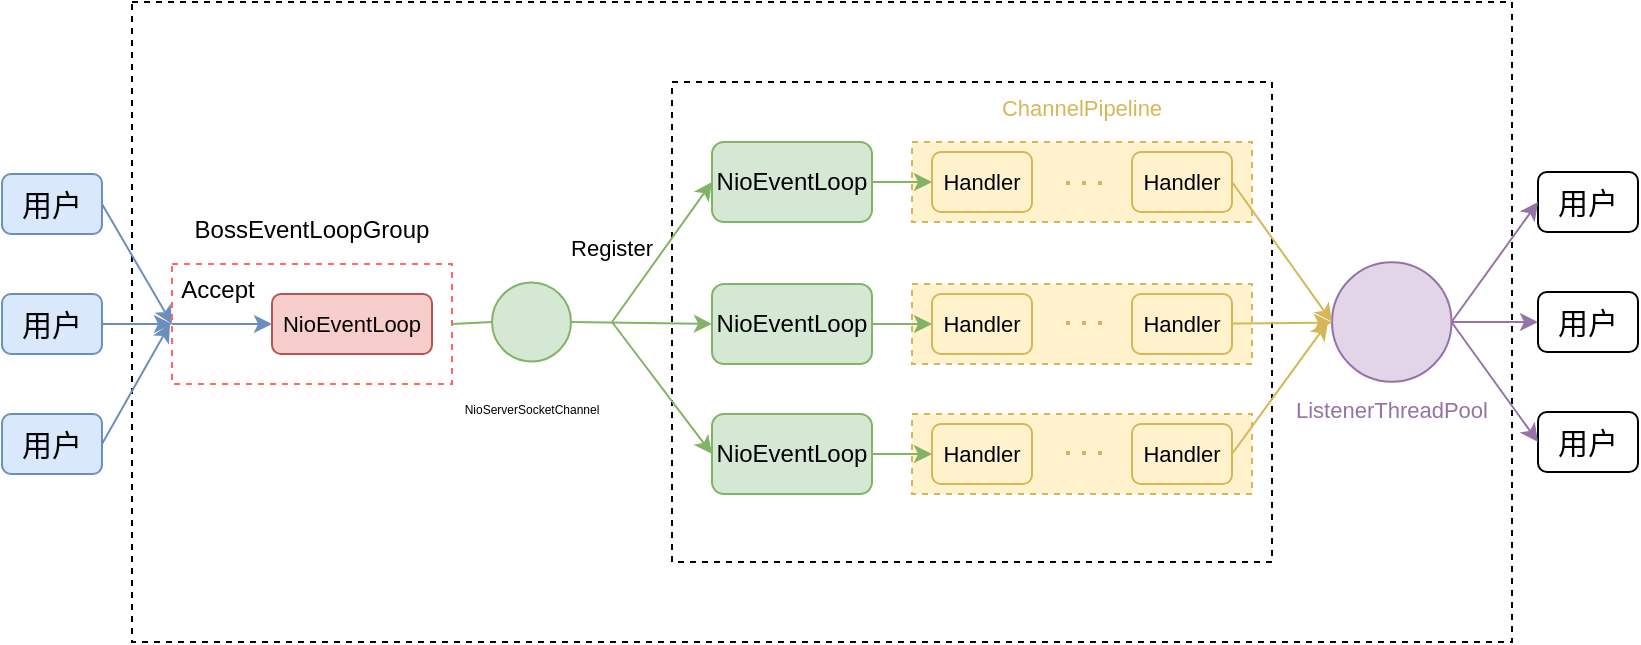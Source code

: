 <mxfile version="14.7.8" type="github" pages="2">
  <diagram id="rUpCesKWym2yzDdaM4-F" name="Page-1">
    <mxGraphModel dx="820" dy="450" grid="1" gridSize="10" guides="1" tooltips="1" connect="1" arrows="1" fold="1" page="1" pageScale="1" pageWidth="827" pageHeight="1169" math="0" shadow="0">
      <root>
        <mxCell id="0" />
        <mxCell id="1" parent="0" />
        <mxCell id="Au0dYbE2_iUlMPQlo_fS-19" value="" style="rounded=0;whiteSpace=wrap;html=1;fillColor=#fff2cc;dashed=1;strokeColor=#d6b656;" vertex="1" parent="1">
          <mxGeometry x="460" y="326" width="170" height="40" as="geometry" />
        </mxCell>
        <mxCell id="Au0dYbE2_iUlMPQlo_fS-18" value="" style="rounded=0;whiteSpace=wrap;html=1;fillColor=#fff2cc;dashed=1;strokeColor=#d6b656;" vertex="1" parent="1">
          <mxGeometry x="460" y="261" width="170" height="40" as="geometry" />
        </mxCell>
        <mxCell id="Au0dYbE2_iUlMPQlo_fS-17" value="" style="rounded=0;whiteSpace=wrap;html=1;fillColor=#fff2cc;dashed=1;strokeColor=#d6b656;" vertex="1" parent="1">
          <mxGeometry x="460" y="190" width="170" height="40" as="geometry" />
        </mxCell>
        <mxCell id="Au0dYbE2_iUlMPQlo_fS-4" value="" style="rounded=0;whiteSpace=wrap;html=1;dashed=1;fillColor=none;strokeWidth=1;" vertex="1" parent="1">
          <mxGeometry x="70" y="120" width="690" height="320" as="geometry" />
        </mxCell>
        <mxCell id="Au0dYbE2_iUlMPQlo_fS-7" value="" style="rounded=0;orthogonalLoop=1;jettySize=auto;html=1;entryX=0;entryY=0.5;entryDx=0;entryDy=0;exitX=1;exitY=0.5;exitDx=0;exitDy=0;fillColor=#dae8fc;strokeColor=#6c8ebf;" edge="1" parent="1" source="qjiLqE5KciPBCRX5kfmD-9" target="Au0dYbE2_iUlMPQlo_fS-5">
          <mxGeometry relative="1" as="geometry" />
        </mxCell>
        <mxCell id="qjiLqE5KciPBCRX5kfmD-9" value="用户" style="rounded=1;whiteSpace=wrap;html=1;fontSize=15;shadow=0;sketch=0;glass=0;fillColor=#dae8fc;strokeColor=#6c8ebf;" vertex="1" parent="1">
          <mxGeometry x="5" y="206" width="50" height="30" as="geometry" />
        </mxCell>
        <mxCell id="Au0dYbE2_iUlMPQlo_fS-8" value="" style="edgeStyle=none;rounded=0;orthogonalLoop=1;jettySize=auto;html=1;fillColor=#dae8fc;strokeColor=#6c8ebf;" edge="1" parent="1" source="Au0dYbE2_iUlMPQlo_fS-1" target="Au0dYbE2_iUlMPQlo_fS-5">
          <mxGeometry relative="1" as="geometry" />
        </mxCell>
        <mxCell id="Au0dYbE2_iUlMPQlo_fS-1" value="用户" style="rounded=1;whiteSpace=wrap;html=1;fontSize=15;shadow=0;sketch=0;glass=0;fillColor=#dae8fc;strokeColor=#6c8ebf;" vertex="1" parent="1">
          <mxGeometry x="5" y="266" width="50" height="30" as="geometry" />
        </mxCell>
        <mxCell id="Au0dYbE2_iUlMPQlo_fS-9" value="" style="edgeStyle=none;rounded=0;orthogonalLoop=1;jettySize=auto;html=1;exitX=1;exitY=0.5;exitDx=0;exitDy=0;fillColor=#dae8fc;strokeColor=#6c8ebf;" edge="1" parent="1" source="Au0dYbE2_iUlMPQlo_fS-2">
          <mxGeometry relative="1" as="geometry">
            <mxPoint x="89" y="281" as="targetPoint" />
          </mxGeometry>
        </mxCell>
        <mxCell id="Au0dYbE2_iUlMPQlo_fS-2" value="用户" style="rounded=1;whiteSpace=wrap;html=1;fontSize=15;shadow=0;sketch=0;glass=0;fillColor=#dae8fc;strokeColor=#6c8ebf;" vertex="1" parent="1">
          <mxGeometry x="5" y="326" width="50" height="30" as="geometry" />
        </mxCell>
        <mxCell id="Au0dYbE2_iUlMPQlo_fS-5" value="" style="rounded=0;whiteSpace=wrap;html=1;dashed=1;gradientColor=none;fillColor=none;fontColor=#FFCCCC;strokeColor=#FF6666;" vertex="1" parent="1">
          <mxGeometry x="90" y="251" width="140" height="60" as="geometry" />
        </mxCell>
        <mxCell id="Au0dYbE2_iUlMPQlo_fS-6" value="" style="rounded=0;whiteSpace=wrap;html=1;dashed=1;fillColor=none;gradientColor=none;strokeWidth=1;" vertex="1" parent="1">
          <mxGeometry x="340" y="160" width="300" height="240" as="geometry" />
        </mxCell>
        <mxCell id="Au0dYbE2_iUlMPQlo_fS-32" value="" style="edgeStyle=none;rounded=0;orthogonalLoop=1;jettySize=auto;html=1;fillColor=#d5e8d4;strokeColor=#82b366;" edge="1" parent="1" source="Au0dYbE2_iUlMPQlo_fS-10" target="Au0dYbE2_iUlMPQlo_fS-25">
          <mxGeometry relative="1" as="geometry" />
        </mxCell>
        <mxCell id="Au0dYbE2_iUlMPQlo_fS-10" value="&lt;span&gt;NioEventLoop&lt;/span&gt;" style="rounded=1;whiteSpace=wrap;html=1;fillColor=#d5e8d4;strokeColor=#82b366;" vertex="1" parent="1">
          <mxGeometry x="360" y="261" width="80" height="40" as="geometry" />
        </mxCell>
        <mxCell id="Au0dYbE2_iUlMPQlo_fS-11" value="" style="endArrow=classic;html=1;exitX=1;exitY=0.5;exitDx=0;exitDy=0;entryX=0;entryY=0.5;entryDx=0;entryDy=0;startArrow=none;fillColor=#d5e8d4;strokeColor=#82b366;" edge="1" parent="1" source="Au0dYbE2_iUlMPQlo_fS-36" target="Au0dYbE2_iUlMPQlo_fS-10">
          <mxGeometry width="50" height="50" relative="1" as="geometry">
            <mxPoint x="260" y="320" as="sourcePoint" />
            <mxPoint x="310" y="270" as="targetPoint" />
          </mxGeometry>
        </mxCell>
        <mxCell id="Au0dYbE2_iUlMPQlo_fS-31" value="" style="edgeStyle=none;rounded=0;orthogonalLoop=1;jettySize=auto;html=1;fillColor=#d5e8d4;strokeColor=#82b366;" edge="1" parent="1" source="Au0dYbE2_iUlMPQlo_fS-12" target="Au0dYbE2_iUlMPQlo_fS-22">
          <mxGeometry relative="1" as="geometry" />
        </mxCell>
        <mxCell id="Au0dYbE2_iUlMPQlo_fS-12" value="NioEventLoop" style="rounded=1;whiteSpace=wrap;html=1;fillColor=#d5e8d4;strokeColor=#82b366;" vertex="1" parent="1">
          <mxGeometry x="360" y="190" width="80" height="40" as="geometry" />
        </mxCell>
        <mxCell id="Au0dYbE2_iUlMPQlo_fS-33" value="" style="edgeStyle=none;rounded=0;orthogonalLoop=1;jettySize=auto;html=1;fillColor=#d5e8d4;strokeColor=#82b366;" edge="1" parent="1" source="Au0dYbE2_iUlMPQlo_fS-13" target="Au0dYbE2_iUlMPQlo_fS-28">
          <mxGeometry relative="1" as="geometry" />
        </mxCell>
        <mxCell id="Au0dYbE2_iUlMPQlo_fS-13" value="&lt;span&gt;NioEventLoop&lt;/span&gt;" style="rounded=1;whiteSpace=wrap;html=1;fillColor=#d5e8d4;strokeColor=#82b366;" vertex="1" parent="1">
          <mxGeometry x="360" y="326" width="80" height="40" as="geometry" />
        </mxCell>
        <mxCell id="Au0dYbE2_iUlMPQlo_fS-14" value="" style="endArrow=classic;html=1;entryX=0;entryY=0.5;entryDx=0;entryDy=0;fillColor=#d5e8d4;strokeColor=#82b366;" edge="1" parent="1" target="Au0dYbE2_iUlMPQlo_fS-12">
          <mxGeometry width="50" height="50" relative="1" as="geometry">
            <mxPoint x="310" y="280" as="sourcePoint" />
            <mxPoint x="320" y="190" as="targetPoint" />
          </mxGeometry>
        </mxCell>
        <mxCell id="Au0dYbE2_iUlMPQlo_fS-15" value="" style="endArrow=classic;html=1;entryX=0;entryY=0.5;entryDx=0;entryDy=0;fillColor=#d5e8d4;strokeColor=#82b366;" edge="1" parent="1" target="Au0dYbE2_iUlMPQlo_fS-13">
          <mxGeometry width="50" height="50" relative="1" as="geometry">
            <mxPoint x="310" y="280" as="sourcePoint" />
            <mxPoint x="250" y="470" as="targetPoint" />
          </mxGeometry>
        </mxCell>
        <mxCell id="Au0dYbE2_iUlMPQlo_fS-20" value="&lt;font style=&quot;font-size: 11px&quot;&gt;NioEventLoop&lt;/font&gt;" style="rounded=1;whiteSpace=wrap;html=1;fillColor=#f8cecc;fontSize=10;strokeColor=#b85450;" vertex="1" parent="1">
          <mxGeometry x="140" y="266" width="80" height="30" as="geometry" />
        </mxCell>
        <mxCell id="Au0dYbE2_iUlMPQlo_fS-21" value="" style="endArrow=classic;html=1;exitX=0;exitY=0.5;exitDx=0;exitDy=0;entryX=0;entryY=0.5;entryDx=0;entryDy=0;fillColor=#dae8fc;strokeColor=#6c8ebf;" edge="1" parent="1" source="Au0dYbE2_iUlMPQlo_fS-5" target="Au0dYbE2_iUlMPQlo_fS-20">
          <mxGeometry width="50" height="50" relative="1" as="geometry">
            <mxPoint x="110" y="400" as="sourcePoint" />
            <mxPoint x="160" y="350" as="targetPoint" />
          </mxGeometry>
        </mxCell>
        <mxCell id="Au0dYbE2_iUlMPQlo_fS-22" value="&lt;font style=&quot;font-size: 11px&quot;&gt;Handler&lt;/font&gt;" style="rounded=1;whiteSpace=wrap;html=1;fillColor=#fff2cc;strokeColor=#d6b656;" vertex="1" parent="1">
          <mxGeometry x="470" y="195" width="50" height="30" as="geometry" />
        </mxCell>
        <mxCell id="Au0dYbE2_iUlMPQlo_fS-23" value="&lt;font style=&quot;font-size: 11px&quot;&gt;Handler&lt;/font&gt;" style="rounded=1;whiteSpace=wrap;html=1;fillColor=#fff2cc;strokeColor=#d6b656;" vertex="1" parent="1">
          <mxGeometry x="570" y="195" width="50" height="30" as="geometry" />
        </mxCell>
        <mxCell id="Au0dYbE2_iUlMPQlo_fS-24" value="" style="endArrow=none;dashed=1;html=1;dashPattern=1 3;strokeWidth=2;fillColor=#fff2cc;strokeColor=#d6b656;" edge="1" parent="1">
          <mxGeometry width="50" height="50" relative="1" as="geometry">
            <mxPoint x="537" y="210.5" as="sourcePoint" />
            <mxPoint x="557" y="210.5" as="targetPoint" />
          </mxGeometry>
        </mxCell>
        <mxCell id="Au0dYbE2_iUlMPQlo_fS-25" value="&lt;font style=&quot;font-size: 11px&quot;&gt;Handler&lt;/font&gt;" style="rounded=1;whiteSpace=wrap;html=1;fillColor=#fff2cc;strokeColor=#d6b656;" vertex="1" parent="1">
          <mxGeometry x="470" y="266" width="50" height="30" as="geometry" />
        </mxCell>
        <mxCell id="Au0dYbE2_iUlMPQlo_fS-43" value="" style="edgeStyle=none;rounded=0;orthogonalLoop=1;jettySize=auto;html=1;fontFamily=Helvetica;fontSize=7;fontColor=#FFCCCC;strokeColor=#D6B656;" edge="1" parent="1" source="Au0dYbE2_iUlMPQlo_fS-26" target="Au0dYbE2_iUlMPQlo_fS-41">
          <mxGeometry relative="1" as="geometry" />
        </mxCell>
        <mxCell id="Au0dYbE2_iUlMPQlo_fS-26" value="&lt;font style=&quot;font-size: 11px&quot;&gt;Handler&lt;/font&gt;" style="rounded=1;whiteSpace=wrap;html=1;fillColor=#fff2cc;strokeColor=#d6b656;" vertex="1" parent="1">
          <mxGeometry x="570" y="266" width="50" height="30" as="geometry" />
        </mxCell>
        <mxCell id="Au0dYbE2_iUlMPQlo_fS-27" value="" style="endArrow=none;dashed=1;html=1;dashPattern=1 3;strokeWidth=2;fillColor=#fff2cc;strokeColor=#d6b656;" edge="1" parent="1">
          <mxGeometry width="50" height="50" relative="1" as="geometry">
            <mxPoint x="537" y="280.5" as="sourcePoint" />
            <mxPoint x="557" y="280.5" as="targetPoint" />
          </mxGeometry>
        </mxCell>
        <mxCell id="Au0dYbE2_iUlMPQlo_fS-28" value="&lt;font style=&quot;font-size: 11px&quot;&gt;Handler&lt;/font&gt;" style="rounded=1;whiteSpace=wrap;html=1;fillColor=#fff2cc;strokeColor=#d6b656;" vertex="1" parent="1">
          <mxGeometry x="470" y="331" width="50" height="30" as="geometry" />
        </mxCell>
        <mxCell id="Au0dYbE2_iUlMPQlo_fS-29" value="&lt;font style=&quot;font-size: 11px&quot;&gt;Handler&lt;/font&gt;" style="rounded=1;whiteSpace=wrap;html=1;fillColor=#fff2cc;strokeColor=#d6b656;" vertex="1" parent="1">
          <mxGeometry x="570" y="331" width="50" height="30" as="geometry" />
        </mxCell>
        <mxCell id="Au0dYbE2_iUlMPQlo_fS-30" value="" style="endArrow=none;dashed=1;html=1;dashPattern=1 3;strokeWidth=2;fillColor=#fff2cc;strokeColor=#d6b656;" edge="1" parent="1">
          <mxGeometry width="50" height="50" relative="1" as="geometry">
            <mxPoint x="537" y="345.5" as="sourcePoint" />
            <mxPoint x="557" y="345.5" as="targetPoint" />
          </mxGeometry>
        </mxCell>
        <mxCell id="Au0dYbE2_iUlMPQlo_fS-34" value="Accept" style="rounded=0;whiteSpace=wrap;html=1;dashed=1;gradientColor=none;fillColor=none;strokeColor=none;" vertex="1" parent="1">
          <mxGeometry x="90" y="251" width="46" height="26" as="geometry" />
        </mxCell>
        <mxCell id="Au0dYbE2_iUlMPQlo_fS-36" value="" style="ellipse;whiteSpace=wrap;html=1;aspect=fixed;rounded=1;fontSize=10;strokeColor=#82b366;fillColor=#d5e8d4;" vertex="1" parent="1">
          <mxGeometry x="250" y="260.25" width="39.5" height="39.5" as="geometry" />
        </mxCell>
        <mxCell id="Au0dYbE2_iUlMPQlo_fS-37" value="" style="endArrow=none;html=1;exitX=1;exitY=0.5;exitDx=0;exitDy=0;entryX=0;entryY=0.5;entryDx=0;entryDy=0;strokeColor=#82B366;" edge="1" parent="1" source="Au0dYbE2_iUlMPQlo_fS-5" target="Au0dYbE2_iUlMPQlo_fS-36">
          <mxGeometry width="50" height="50" relative="1" as="geometry">
            <mxPoint x="230.0" y="281" as="sourcePoint" />
            <mxPoint x="250.0" y="280" as="targetPoint" />
          </mxGeometry>
        </mxCell>
        <mxCell id="Au0dYbE2_iUlMPQlo_fS-38" value="BossEventLoopGroup" style="rounded=0;whiteSpace=wrap;html=1;dashed=1;gradientColor=none;fillColor=none;strokeColor=none;" vertex="1" parent="1">
          <mxGeometry x="100" y="221" width="120" height="26" as="geometry" />
        </mxCell>
        <mxCell id="Au0dYbE2_iUlMPQlo_fS-39" value="&lt;font style=&quot;font-size: 6px&quot;&gt;NioServerSocketChannel&lt;/font&gt;" style="rounded=0;whiteSpace=wrap;html=1;dashed=1;gradientColor=none;fillColor=none;strokeColor=none;fontFamily=Helvetica;fontSize=7;" vertex="1" parent="1">
          <mxGeometry x="209.75" y="311" width="120" height="26" as="geometry" />
        </mxCell>
        <mxCell id="Au0dYbE2_iUlMPQlo_fS-40" value="&lt;font style=&quot;font-size: 11px&quot; color=&quot;#d6b656&quot;&gt;ChannelPipeline&lt;/font&gt;" style="rounded=0;whiteSpace=wrap;html=1;dashed=1;gradientColor=none;fillColor=none;strokeColor=none;fontFamily=Helvetica;fontSize=7;" vertex="1" parent="1">
          <mxGeometry x="485" y="160" width="120" height="26" as="geometry" />
        </mxCell>
        <mxCell id="Au0dYbE2_iUlMPQlo_fS-49" value="" style="edgeStyle=none;rounded=0;orthogonalLoop=1;jettySize=auto;html=1;fontFamily=Helvetica;fontSize=7;fontColor=#D6B656;strokeColor=#9673A6;" edge="1" parent="1" source="Au0dYbE2_iUlMPQlo_fS-41" target="Au0dYbE2_iUlMPQlo_fS-47">
          <mxGeometry relative="1" as="geometry" />
        </mxCell>
        <mxCell id="Au0dYbE2_iUlMPQlo_fS-41" value="" style="ellipse;whiteSpace=wrap;html=1;aspect=fixed;rounded=1;fontSize=10;fillColor=#e1d5e7;strokeColor=#9673A6;" vertex="1" parent="1">
          <mxGeometry x="670" y="250.12" width="59.75" height="59.75" as="geometry" />
        </mxCell>
        <mxCell id="Au0dYbE2_iUlMPQlo_fS-42" value="" style="endArrow=classic;html=1;fontFamily=Helvetica;fontSize=7;exitX=1;exitY=0.5;exitDx=0;exitDy=0;entryX=0;entryY=0.5;entryDx=0;entryDy=0;fontColor=#D6B656;strokeColor=#D6B656;" edge="1" parent="1" source="Au0dYbE2_iUlMPQlo_fS-23" target="Au0dYbE2_iUlMPQlo_fS-41">
          <mxGeometry width="50" height="50" relative="1" as="geometry">
            <mxPoint x="720" y="220" as="sourcePoint" />
            <mxPoint x="740" y="190" as="targetPoint" />
          </mxGeometry>
        </mxCell>
        <mxCell id="Au0dYbE2_iUlMPQlo_fS-44" value="" style="endArrow=classic;html=1;fontFamily=Helvetica;fontSize=7;fontColor=#FFCCCC;exitX=1;exitY=0.5;exitDx=0;exitDy=0;strokeColor=#D6B656;" edge="1" parent="1" source="Au0dYbE2_iUlMPQlo_fS-29">
          <mxGeometry width="50" height="50" relative="1" as="geometry">
            <mxPoint x="730" y="410" as="sourcePoint" />
            <mxPoint x="668" y="280" as="targetPoint" />
          </mxGeometry>
        </mxCell>
        <mxCell id="Au0dYbE2_iUlMPQlo_fS-46" value="用户" style="rounded=1;whiteSpace=wrap;html=1;fontSize=15;shadow=0;sketch=0;glass=0;" vertex="1" parent="1">
          <mxGeometry x="773" y="205" width="50" height="30" as="geometry" />
        </mxCell>
        <mxCell id="Au0dYbE2_iUlMPQlo_fS-47" value="用户" style="rounded=1;whiteSpace=wrap;html=1;fontSize=15;shadow=0;sketch=0;glass=0;" vertex="1" parent="1">
          <mxGeometry x="773" y="265" width="50" height="30" as="geometry" />
        </mxCell>
        <mxCell id="Au0dYbE2_iUlMPQlo_fS-48" value="用户" style="rounded=1;whiteSpace=wrap;html=1;fontSize=15;shadow=0;sketch=0;glass=0;" vertex="1" parent="1">
          <mxGeometry x="773" y="325" width="50" height="30" as="geometry" />
        </mxCell>
        <mxCell id="Au0dYbE2_iUlMPQlo_fS-50" value="" style="endArrow=classic;html=1;fontFamily=Helvetica;fontSize=7;fontColor=#D6B656;entryX=0;entryY=0.5;entryDx=0;entryDy=0;strokeColor=#9673A6;exitX=1;exitY=0.5;exitDx=0;exitDy=0;" edge="1" parent="1" source="Au0dYbE2_iUlMPQlo_fS-41" target="Au0dYbE2_iUlMPQlo_fS-46">
          <mxGeometry width="50" height="50" relative="1" as="geometry">
            <mxPoint x="750" y="280" as="sourcePoint" />
            <mxPoint x="870" y="390" as="targetPoint" />
          </mxGeometry>
        </mxCell>
        <mxCell id="Au0dYbE2_iUlMPQlo_fS-51" value="" style="endArrow=classic;html=1;fontFamily=Helvetica;fontSize=7;fontColor=#D6B656;strokeColor=#9673A6;exitX=1;exitY=0.5;exitDx=0;exitDy=0;entryX=0;entryY=0.5;entryDx=0;entryDy=0;" edge="1" parent="1" source="Au0dYbE2_iUlMPQlo_fS-41" target="Au0dYbE2_iUlMPQlo_fS-48">
          <mxGeometry width="50" height="50" relative="1" as="geometry">
            <mxPoint x="840" y="450" as="sourcePoint" />
            <mxPoint x="798" y="390" as="targetPoint" />
          </mxGeometry>
        </mxCell>
        <mxCell id="Au0dYbE2_iUlMPQlo_fS-52" value="&lt;font style=&quot;font-size: 11px&quot; color=&quot;#9673a6&quot;&gt;ListenerThreadPool&lt;/font&gt;" style="rounded=0;whiteSpace=wrap;html=1;dashed=1;gradientColor=none;fillColor=none;strokeColor=none;fontFamily=Helvetica;fontSize=7;" vertex="1" parent="1">
          <mxGeometry x="639.88" y="311" width="120" height="26" as="geometry" />
        </mxCell>
        <mxCell id="Au0dYbE2_iUlMPQlo_fS-53" value="&lt;font style=&quot;font-size: 11px&quot;&gt;Register&lt;/font&gt;" style="rounded=0;whiteSpace=wrap;html=1;dashed=1;gradientColor=none;fillColor=none;strokeColor=none;fontFamily=Helvetica;fontSize=7;" vertex="1" parent="1">
          <mxGeometry x="250" y="230" width="120" height="26" as="geometry" />
        </mxCell>
      </root>
    </mxGraphModel>
  </diagram>
  <diagram id="E_z4m-WTfPhZabOEwu21" name="Page-2">
    <mxGraphModel dx="820" dy="450" grid="1" gridSize="10" guides="1" tooltips="1" connect="1" arrows="1" fold="1" page="1" pageScale="1" pageWidth="827" pageHeight="1169" math="0" shadow="0">
      <root>
        <mxCell id="9hZkq3OmeFO8TmYf6UCF-0" />
        <mxCell id="9hZkq3OmeFO8TmYf6UCF-1" parent="9hZkq3OmeFO8TmYf6UCF-0" />
        <mxCell id="9hZkq3OmeFO8TmYf6UCF-2" value="" style="rounded=0;whiteSpace=wrap;html=1;fontSize=15;dashed=1;" vertex="1" parent="9hZkq3OmeFO8TmYf6UCF-1">
          <mxGeometry x="130" y="140" width="600" height="530" as="geometry" />
        </mxCell>
        <mxCell id="9hZkq3OmeFO8TmYf6UCF-3" value="&lt;div style=&quot;text-align: justify&quot;&gt;&lt;/div&gt;" style="rounded=0;whiteSpace=wrap;html=1;shadow=0;glass=0;dashed=1;sketch=0;gradientColor=none;fillColor=#FFFFFF;" vertex="1" parent="9hZkq3OmeFO8TmYf6UCF-1">
          <mxGeometry x="150" y="181.37" width="440" height="97.25" as="geometry" />
        </mxCell>
        <mxCell id="9hZkq3OmeFO8TmYf6UCF-4" value="&lt;div style=&quot;text-align: justify&quot;&gt;&lt;/div&gt;" style="rounded=0;whiteSpace=wrap;html=1;shadow=0;glass=0;dashed=1;sketch=0;gradientColor=none;fillColor=#FFFFFF;" vertex="1" parent="9hZkq3OmeFO8TmYf6UCF-1">
          <mxGeometry x="612" y="160" width="105" height="490" as="geometry" />
        </mxCell>
        <mxCell id="9hZkq3OmeFO8TmYf6UCF-5" value="http协议解析" style="rounded=1;whiteSpace=wrap;html=1;fontSize=15;" vertex="1" parent="9hZkq3OmeFO8TmYf6UCF-1">
          <mxGeometry x="230" y="189.99" width="40" height="80" as="geometry" />
        </mxCell>
        <mxCell id="9hZkq3OmeFO8TmYf6UCF-6" value="http响应封装" style="rounded=1;whiteSpace=wrap;html=1;fontSize=15;" vertex="1" parent="9hZkq3OmeFO8TmYf6UCF-1">
          <mxGeometry x="290" y="189.99" width="40" height="80" as="geometry" />
        </mxCell>
        <mxCell id="9hZkq3OmeFO8TmYf6UCF-7" value="ws协议解析" style="rounded=1;whiteSpace=wrap;html=1;fontSize=15;" vertex="1" parent="9hZkq3OmeFO8TmYf6UCF-1">
          <mxGeometry x="410" y="189.99" width="40" height="80" as="geometry" />
        </mxCell>
        <mxCell id="9hZkq3OmeFO8TmYf6UCF-8" value="ws处理器" style="rounded=1;whiteSpace=wrap;html=1;fontSize=15;" vertex="1" parent="9hZkq3OmeFO8TmYf6UCF-1">
          <mxGeometry x="470" y="189.99" width="40" height="80" as="geometry" />
        </mxCell>
        <mxCell id="9hZkq3OmeFO8TmYf6UCF-9" value="会话管理器" style="rounded=1;whiteSpace=wrap;html=1;fontSize=15;" vertex="1" parent="9hZkq3OmeFO8TmYf6UCF-1">
          <mxGeometry x="530" y="189.99" width="40" height="80" as="geometry" />
        </mxCell>
        <mxCell id="9hZkq3OmeFO8TmYf6UCF-10" value="用户" style="rounded=1;whiteSpace=wrap;html=1;fontSize=15;shadow=0;sketch=0;glass=0;" vertex="1" parent="9hZkq3OmeFO8TmYf6UCF-1">
          <mxGeometry x="20" y="212.49" width="70" height="41" as="geometry" />
        </mxCell>
        <mxCell id="9hZkq3OmeFO8TmYf6UCF-11" value="心跳检测" style="rounded=1;whiteSpace=wrap;html=1;fontSize=15;" vertex="1" parent="9hZkq3OmeFO8TmYf6UCF-1">
          <mxGeometry x="350" y="189.99" width="40" height="80" as="geometry" />
        </mxCell>
        <mxCell id="9hZkq3OmeFO8TmYf6UCF-12" value="用户" style="rounded=1;whiteSpace=wrap;html=1;fontSize=15;shadow=0;sketch=0;glass=0;" vertex="1" parent="9hZkq3OmeFO8TmYf6UCF-1">
          <mxGeometry x="20" y="329.5" width="70" height="41" as="geometry" />
        </mxCell>
        <mxCell id="9hZkq3OmeFO8TmYf6UCF-13" value="用户" style="rounded=1;whiteSpace=wrap;html=1;fontSize=15;shadow=0;sketch=0;glass=0;" vertex="1" parent="9hZkq3OmeFO8TmYf6UCF-1">
          <mxGeometry x="20" y="446.88" width="70" height="39" as="geometry" />
        </mxCell>
        <mxCell id="9hZkq3OmeFO8TmYf6UCF-14" value="用户" style="rounded=1;whiteSpace=wrap;html=1;fontSize=15;shadow=0;sketch=0;glass=0;" vertex="1" parent="9hZkq3OmeFO8TmYf6UCF-1">
          <mxGeometry x="20" y="575.01" width="70" height="43.5" as="geometry" />
        </mxCell>
        <mxCell id="9hZkq3OmeFO8TmYf6UCF-15" value="" style="endArrow=classic;startArrow=classic;html=1;exitX=1;exitY=0.5;exitDx=0;exitDy=0;" edge="1" parent="9hZkq3OmeFO8TmYf6UCF-1" source="9hZkq3OmeFO8TmYf6UCF-10">
          <mxGeometry width="50" height="50" relative="1" as="geometry">
            <mxPoint x="50" y="637.24" as="sourcePoint" />
            <mxPoint x="150" y="232.99" as="targetPoint" />
          </mxGeometry>
        </mxCell>
        <mxCell id="9hZkq3OmeFO8TmYf6UCF-16" value="" style="endArrow=classic;startArrow=classic;html=1;exitX=1;exitY=0.49;exitDx=0;exitDy=0;exitPerimeter=0;entryX=0;entryY=0.5;entryDx=0;entryDy=0;" edge="1" parent="9hZkq3OmeFO8TmYf6UCF-1" source="9hZkq3OmeFO8TmYf6UCF-12" target="9hZkq3OmeFO8TmYf6UCF-36">
          <mxGeometry width="50" height="50" relative="1" as="geometry">
            <mxPoint x="131" y="347.66" as="sourcePoint" />
            <mxPoint x="140" y="347.25" as="targetPoint" />
          </mxGeometry>
        </mxCell>
        <mxCell id="9hZkq3OmeFO8TmYf6UCF-17" value="" style="endArrow=classic;startArrow=classic;html=1;exitX=1;exitY=0.5;exitDx=0;exitDy=0;entryX=0;entryY=0.5;entryDx=0;entryDy=0;" edge="1" parent="9hZkq3OmeFO8TmYf6UCF-1" source="9hZkq3OmeFO8TmYf6UCF-13" target="9hZkq3OmeFO8TmYf6UCF-44">
          <mxGeometry width="50" height="50" relative="1" as="geometry">
            <mxPoint x="130" y="462.63" as="sourcePoint" />
            <mxPoint x="140" y="462.63" as="targetPoint" />
          </mxGeometry>
        </mxCell>
        <mxCell id="9hZkq3OmeFO8TmYf6UCF-18" value="" style="endArrow=classic;startArrow=classic;html=1;exitX=1;exitY=0.5;exitDx=0;exitDy=0;entryX=0;entryY=0.5;entryDx=0;entryDy=0;" edge="1" parent="9hZkq3OmeFO8TmYf6UCF-1" source="9hZkq3OmeFO8TmYf6UCF-14" target="9hZkq3OmeFO8TmYf6UCF-52">
          <mxGeometry width="50" height="50" relative="1" as="geometry">
            <mxPoint x="120" y="587.51" as="sourcePoint" />
            <mxPoint x="140" y="564.296" as="targetPoint" />
          </mxGeometry>
        </mxCell>
        <mxCell id="9hZkq3OmeFO8TmYf6UCF-19" value="server" style="rounded=1;whiteSpace=wrap;html=1;fontSize=15;shadow=0;sketch=0;glass=0;" vertex="1" parent="9hZkq3OmeFO8TmYf6UCF-1">
          <mxGeometry x="750" y="210.62" width="70" height="52.75" as="geometry" />
        </mxCell>
        <mxCell id="9hZkq3OmeFO8TmYf6UCF-20" value="server" style="rounded=1;whiteSpace=wrap;html=1;fontSize=15;shadow=0;sketch=0;glass=0;" vertex="1" parent="9hZkq3OmeFO8TmYf6UCF-1">
          <mxGeometry x="750" y="323.62" width="70" height="52.75" as="geometry" />
        </mxCell>
        <mxCell id="9hZkq3OmeFO8TmYf6UCF-21" value="server" style="rounded=1;whiteSpace=wrap;html=1;fontSize=15;shadow=0;sketch=0;glass=0;" vertex="1" parent="9hZkq3OmeFO8TmYf6UCF-1">
          <mxGeometry x="750" y="443.63" width="70" height="52.75" as="geometry" />
        </mxCell>
        <mxCell id="9hZkq3OmeFO8TmYf6UCF-22" value="server" style="rounded=1;whiteSpace=wrap;html=1;fontSize=15;shadow=0;sketch=0;glass=0;" vertex="1" parent="9hZkq3OmeFO8TmYf6UCF-1">
          <mxGeometry x="750" y="573.63" width="70" height="47.25" as="geometry" />
        </mxCell>
        <mxCell id="9hZkq3OmeFO8TmYf6UCF-23" value="" style="endArrow=none;dashed=1;html=1;dashPattern=1 3;strokeWidth=2;" edge="1" parent="9hZkq3OmeFO8TmYf6UCF-1">
          <mxGeometry width="50" height="50" relative="1" as="geometry">
            <mxPoint x="58" y="547.63" as="sourcePoint" />
            <mxPoint x="58" y="527.63" as="targetPoint" />
          </mxGeometry>
        </mxCell>
        <mxCell id="9hZkq3OmeFO8TmYf6UCF-24" value="" style="endArrow=none;dashed=1;html=1;dashPattern=1 3;strokeWidth=2;" edge="1" parent="9hZkq3OmeFO8TmYf6UCF-1">
          <mxGeometry width="50" height="50" relative="1" as="geometry">
            <mxPoint x="785.0" y="550" as="sourcePoint" />
            <mxPoint x="785.0" y="530" as="targetPoint" />
          </mxGeometry>
        </mxCell>
        <mxCell id="9hZkq3OmeFO8TmYf6UCF-25" value="" style="ndArrow=classic;startArrow=classic;edgeStyle=orthogonalEdgeStyle;rounded=0;orthogonalLoop=1;jettySize=auto;html=1;sketch=0;exitX=1;exitY=0.5;exitDx=0;exitDy=0;" edge="1" parent="9hZkq3OmeFO8TmYf6UCF-1" source="9hZkq3OmeFO8TmYf6UCF-26" target="9hZkq3OmeFO8TmYf6UCF-19">
          <mxGeometry relative="1" as="geometry">
            <mxPoint x="670" y="230.25" as="sourcePoint" />
          </mxGeometry>
        </mxCell>
        <mxCell id="9hZkq3OmeFO8TmYf6UCF-26" value="ssh监听线程" style="rounded=1;whiteSpace=wrap;html=1;fontSize=15;shadow=0;sketch=0;glass=0;" vertex="1" parent="9hZkq3OmeFO8TmYf6UCF-1">
          <mxGeometry x="622" y="208" width="90" height="60" as="geometry" />
        </mxCell>
        <mxCell id="9hZkq3OmeFO8TmYf6UCF-27" value="" style="ndArrow=classic;startArrow=classic;edgeStyle=orthogonalEdgeStyle;rounded=0;orthogonalLoop=1;jettySize=auto;html=1;exitX=1;exitY=0.5;exitDx=0;exitDy=0;" edge="1" parent="9hZkq3OmeFO8TmYf6UCF-1" source="9hZkq3OmeFO8TmYf6UCF-28" target="9hZkq3OmeFO8TmYf6UCF-20">
          <mxGeometry relative="1" as="geometry">
            <mxPoint x="670" y="350.25" as="sourcePoint" />
          </mxGeometry>
        </mxCell>
        <mxCell id="9hZkq3OmeFO8TmYf6UCF-28" value="ssh监听线程" style="rounded=1;whiteSpace=wrap;html=1;fontSize=15;shadow=0;sketch=0;glass=0;" vertex="1" parent="9hZkq3OmeFO8TmYf6UCF-1">
          <mxGeometry x="622" y="320" width="90" height="60" as="geometry" />
        </mxCell>
        <mxCell id="9hZkq3OmeFO8TmYf6UCF-29" value="" style="ndArrow=classic;startArrow=classic;edgeStyle=orthogonalEdgeStyle;rounded=0;orthogonalLoop=1;jettySize=auto;html=1;exitX=1;exitY=0.5;exitDx=0;exitDy=0;" edge="1" parent="9hZkq3OmeFO8TmYf6UCF-1" source="9hZkq3OmeFO8TmYf6UCF-30" target="9hZkq3OmeFO8TmYf6UCF-21">
          <mxGeometry relative="1" as="geometry">
            <mxPoint x="670" y="470.25" as="sourcePoint" />
          </mxGeometry>
        </mxCell>
        <mxCell id="9hZkq3OmeFO8TmYf6UCF-30" value="ssh监听线程" style="rounded=1;whiteSpace=wrap;html=1;fontSize=15;shadow=0;sketch=0;glass=0;" vertex="1" parent="9hZkq3OmeFO8TmYf6UCF-1">
          <mxGeometry x="622" y="440" width="90" height="60" as="geometry" />
        </mxCell>
        <mxCell id="9hZkq3OmeFO8TmYf6UCF-31" value="" style="ndArrow=classic;startArrow=classic;edgeStyle=orthogonalEdgeStyle;rounded=0;orthogonalLoop=1;jettySize=auto;html=1;exitX=1;exitY=0.5;exitDx=0;exitDy=0;" edge="1" parent="9hZkq3OmeFO8TmYf6UCF-1" source="9hZkq3OmeFO8TmYf6UCF-32" target="9hZkq3OmeFO8TmYf6UCF-22">
          <mxGeometry relative="1" as="geometry">
            <mxPoint x="670" y="597" as="sourcePoint" />
          </mxGeometry>
        </mxCell>
        <mxCell id="9hZkq3OmeFO8TmYf6UCF-32" value="ssh监听线程" style="rounded=1;whiteSpace=wrap;html=1;fontSize=15;shadow=0;sketch=0;glass=0;" vertex="1" parent="9hZkq3OmeFO8TmYf6UCF-1">
          <mxGeometry x="622" y="567.25" width="90" height="60" as="geometry" />
        </mxCell>
        <mxCell id="9hZkq3OmeFO8TmYf6UCF-33" value="" style="endArrow=none;dashed=1;html=1;dashPattern=1 3;strokeWidth=2;" edge="1" parent="9hZkq3OmeFO8TmYf6UCF-1">
          <mxGeometry width="50" height="50" relative="1" as="geometry">
            <mxPoint x="667" y="550" as="sourcePoint" />
            <mxPoint x="667" y="530" as="targetPoint" />
          </mxGeometry>
        </mxCell>
        <mxCell id="9hZkq3OmeFO8TmYf6UCF-34" value="Listener Threads" style="rounded=0;whiteSpace=wrap;html=1;shadow=0;glass=0;dashed=1;sketch=0;gradientColor=none;strokeColor=none;" vertex="1" parent="9hZkq3OmeFO8TmYf6UCF-1">
          <mxGeometry x="629.5" y="170" width="70" height="30" as="geometry" />
        </mxCell>
        <mxCell id="9hZkq3OmeFO8TmYf6UCF-35" value="日志记录" style="rounded=1;whiteSpace=wrap;html=1;fontSize=15;" vertex="1" parent="9hZkq3OmeFO8TmYf6UCF-1">
          <mxGeometry x="170" y="189.99" width="40" height="80" as="geometry" />
        </mxCell>
        <mxCell id="9hZkq3OmeFO8TmYf6UCF-36" value="&lt;div style=&quot;text-align: justify&quot;&gt;&lt;/div&gt;" style="rounded=0;whiteSpace=wrap;html=1;shadow=0;glass=0;dashed=1;sketch=0;gradientColor=none;fillColor=#FFFFFF;" vertex="1" parent="9hZkq3OmeFO8TmYf6UCF-1">
          <mxGeometry x="150" y="300" width="440" height="100" as="geometry" />
        </mxCell>
        <mxCell id="9hZkq3OmeFO8TmYf6UCF-37" value="http协议解析" style="rounded=1;whiteSpace=wrap;html=1;fontSize=15;" vertex="1" parent="9hZkq3OmeFO8TmYf6UCF-1">
          <mxGeometry x="230" y="310" width="40" height="80" as="geometry" />
        </mxCell>
        <mxCell id="9hZkq3OmeFO8TmYf6UCF-38" value="http响应封装" style="rounded=1;whiteSpace=wrap;html=1;fontSize=15;" vertex="1" parent="9hZkq3OmeFO8TmYf6UCF-1">
          <mxGeometry x="290" y="310" width="40" height="80" as="geometry" />
        </mxCell>
        <mxCell id="9hZkq3OmeFO8TmYf6UCF-39" value="ws协议解析" style="rounded=1;whiteSpace=wrap;html=1;fontSize=15;" vertex="1" parent="9hZkq3OmeFO8TmYf6UCF-1">
          <mxGeometry x="410" y="310" width="40" height="80" as="geometry" />
        </mxCell>
        <mxCell id="9hZkq3OmeFO8TmYf6UCF-40" value="ws处理器" style="rounded=1;whiteSpace=wrap;html=1;fontSize=15;" vertex="1" parent="9hZkq3OmeFO8TmYf6UCF-1">
          <mxGeometry x="470" y="310" width="40" height="80" as="geometry" />
        </mxCell>
        <mxCell id="9hZkq3OmeFO8TmYf6UCF-41" value="会话管理器" style="rounded=1;whiteSpace=wrap;html=1;fontSize=15;" vertex="1" parent="9hZkq3OmeFO8TmYf6UCF-1">
          <mxGeometry x="530" y="310" width="40" height="80" as="geometry" />
        </mxCell>
        <mxCell id="9hZkq3OmeFO8TmYf6UCF-42" value="心跳检测" style="rounded=1;whiteSpace=wrap;html=1;fontSize=15;" vertex="1" parent="9hZkq3OmeFO8TmYf6UCF-1">
          <mxGeometry x="350" y="310" width="40" height="80" as="geometry" />
        </mxCell>
        <mxCell id="9hZkq3OmeFO8TmYf6UCF-43" value="日志记录" style="rounded=1;whiteSpace=wrap;html=1;fontSize=15;" vertex="1" parent="9hZkq3OmeFO8TmYf6UCF-1">
          <mxGeometry x="170" y="310" width="40" height="80" as="geometry" />
        </mxCell>
        <mxCell id="9hZkq3OmeFO8TmYf6UCF-44" value="&lt;div style=&quot;text-align: justify&quot;&gt;&lt;/div&gt;" style="rounded=0;whiteSpace=wrap;html=1;shadow=0;glass=0;dashed=1;sketch=0;gradientColor=none;fillColor=#FFFFFF;" vertex="1" parent="9hZkq3OmeFO8TmYf6UCF-1">
          <mxGeometry x="150" y="416.38" width="440" height="100" as="geometry" />
        </mxCell>
        <mxCell id="9hZkq3OmeFO8TmYf6UCF-45" value="http协议解析" style="rounded=1;whiteSpace=wrap;html=1;fontSize=15;" vertex="1" parent="9hZkq3OmeFO8TmYf6UCF-1">
          <mxGeometry x="230" y="426.38" width="40" height="80" as="geometry" />
        </mxCell>
        <mxCell id="9hZkq3OmeFO8TmYf6UCF-46" value="http响应封装" style="rounded=1;whiteSpace=wrap;html=1;fontSize=15;" vertex="1" parent="9hZkq3OmeFO8TmYf6UCF-1">
          <mxGeometry x="290" y="426.38" width="40" height="80" as="geometry" />
        </mxCell>
        <mxCell id="9hZkq3OmeFO8TmYf6UCF-47" value="ws协议解析" style="rounded=1;whiteSpace=wrap;html=1;fontSize=15;" vertex="1" parent="9hZkq3OmeFO8TmYf6UCF-1">
          <mxGeometry x="410" y="426.38" width="40" height="80" as="geometry" />
        </mxCell>
        <mxCell id="9hZkq3OmeFO8TmYf6UCF-48" value="ws处理器" style="rounded=1;whiteSpace=wrap;html=1;fontSize=15;" vertex="1" parent="9hZkq3OmeFO8TmYf6UCF-1">
          <mxGeometry x="470" y="426.38" width="40" height="80" as="geometry" />
        </mxCell>
        <mxCell id="9hZkq3OmeFO8TmYf6UCF-49" value="会话管理器" style="rounded=1;whiteSpace=wrap;html=1;fontSize=15;" vertex="1" parent="9hZkq3OmeFO8TmYf6UCF-1">
          <mxGeometry x="530" y="426.38" width="40" height="80" as="geometry" />
        </mxCell>
        <mxCell id="9hZkq3OmeFO8TmYf6UCF-50" value="心跳检测" style="rounded=1;whiteSpace=wrap;html=1;fontSize=15;" vertex="1" parent="9hZkq3OmeFO8TmYf6UCF-1">
          <mxGeometry x="350" y="426.38" width="40" height="80" as="geometry" />
        </mxCell>
        <mxCell id="9hZkq3OmeFO8TmYf6UCF-51" value="日志记录" style="rounded=1;whiteSpace=wrap;html=1;fontSize=15;" vertex="1" parent="9hZkq3OmeFO8TmYf6UCF-1">
          <mxGeometry x="170" y="426.38" width="40" height="80" as="geometry" />
        </mxCell>
        <mxCell id="9hZkq3OmeFO8TmYf6UCF-52" value="&lt;div style=&quot;text-align: justify&quot;&gt;&lt;/div&gt;" style="rounded=0;whiteSpace=wrap;html=1;shadow=0;glass=0;dashed=1;sketch=0;gradientColor=none;fillColor=#FFFFFF;" vertex="1" parent="9hZkq3OmeFO8TmYf6UCF-1">
          <mxGeometry x="150" y="547.26" width="440" height="100" as="geometry" />
        </mxCell>
        <mxCell id="9hZkq3OmeFO8TmYf6UCF-53" value="http协议解析" style="rounded=1;whiteSpace=wrap;html=1;fontSize=15;" vertex="1" parent="9hZkq3OmeFO8TmYf6UCF-1">
          <mxGeometry x="230" y="557.26" width="40" height="80" as="geometry" />
        </mxCell>
        <mxCell id="9hZkq3OmeFO8TmYf6UCF-54" value="http响应封装" style="rounded=1;whiteSpace=wrap;html=1;fontSize=15;" vertex="1" parent="9hZkq3OmeFO8TmYf6UCF-1">
          <mxGeometry x="290" y="557.26" width="40" height="80" as="geometry" />
        </mxCell>
        <mxCell id="9hZkq3OmeFO8TmYf6UCF-55" value="ws协议解析" style="rounded=1;whiteSpace=wrap;html=1;fontSize=15;" vertex="1" parent="9hZkq3OmeFO8TmYf6UCF-1">
          <mxGeometry x="410" y="557.26" width="40" height="80" as="geometry" />
        </mxCell>
        <mxCell id="9hZkq3OmeFO8TmYf6UCF-56" value="ws处理器" style="rounded=1;whiteSpace=wrap;html=1;fontSize=15;" vertex="1" parent="9hZkq3OmeFO8TmYf6UCF-1">
          <mxGeometry x="470" y="557.26" width="40" height="80" as="geometry" />
        </mxCell>
        <mxCell id="9hZkq3OmeFO8TmYf6UCF-57" value="会话管理器" style="rounded=1;whiteSpace=wrap;html=1;fontSize=15;" vertex="1" parent="9hZkq3OmeFO8TmYf6UCF-1">
          <mxGeometry x="530" y="557.26" width="40" height="80" as="geometry" />
        </mxCell>
        <mxCell id="9hZkq3OmeFO8TmYf6UCF-58" value="心跳检测" style="rounded=1;whiteSpace=wrap;html=1;fontSize=15;" vertex="1" parent="9hZkq3OmeFO8TmYf6UCF-1">
          <mxGeometry x="350" y="557.26" width="40" height="80" as="geometry" />
        </mxCell>
        <mxCell id="9hZkq3OmeFO8TmYf6UCF-59" value="日志记录" style="rounded=1;whiteSpace=wrap;html=1;fontSize=15;" vertex="1" parent="9hZkq3OmeFO8TmYf6UCF-1">
          <mxGeometry x="170" y="557.26" width="40" height="80" as="geometry" />
        </mxCell>
        <mxCell id="9hZkq3OmeFO8TmYf6UCF-60" value="Response" style="rounded=0;whiteSpace=wrap;html=1;shadow=0;glass=0;dashed=1;sketch=0;gradientColor=none;strokeColor=none;fillColor=none;" vertex="1" parent="9hZkq3OmeFO8TmYf6UCF-1">
          <mxGeometry x="90" y="607.26" width="50" height="30" as="geometry" />
        </mxCell>
        <mxCell id="9hZkq3OmeFO8TmYf6UCF-61" value="Request" style="rounded=0;whiteSpace=wrap;html=1;shadow=0;glass=0;dashed=1;sketch=0;gradientColor=none;strokeColor=none;fontSize=8;fillColor=none;" vertex="1" parent="9hZkq3OmeFO8TmYf6UCF-1">
          <mxGeometry x="90" y="189.99" width="50" height="30" as="geometry" />
        </mxCell>
        <mxCell id="9hZkq3OmeFO8TmYf6UCF-62" value="" style="endArrow=classic;startArrow=classic;html=1;fontSize=8;exitX=1.003;exitY=0.595;exitDx=0;exitDy=0;exitPerimeter=0;entryX=0;entryY=0.5;entryDx=0;entryDy=0;" edge="1" parent="9hZkq3OmeFO8TmYf6UCF-1" source="9hZkq3OmeFO8TmYf6UCF-3" target="9hZkq3OmeFO8TmYf6UCF-26">
          <mxGeometry width="50" height="50" relative="1" as="geometry">
            <mxPoint x="540" y="130" as="sourcePoint" />
            <mxPoint x="590" y="80" as="targetPoint" />
          </mxGeometry>
        </mxCell>
        <mxCell id="9hZkq3OmeFO8TmYf6UCF-63" value="" style="endArrow=classic;startArrow=classic;html=1;fontSize=8;exitX=1.003;exitY=0.595;exitDx=0;exitDy=0;exitPerimeter=0;entryX=0;entryY=0.5;entryDx=0;entryDy=0;" edge="1" parent="9hZkq3OmeFO8TmYf6UCF-1">
          <mxGeometry width="50" height="50" relative="1" as="geometry">
            <mxPoint x="590.0" y="350.614" as="sourcePoint" />
            <mxPoint x="620.68" y="349.38" as="targetPoint" />
          </mxGeometry>
        </mxCell>
        <mxCell id="9hZkq3OmeFO8TmYf6UCF-64" value="" style="endArrow=classic;startArrow=classic;html=1;fontSize=8;exitX=1.003;exitY=0.595;exitDx=0;exitDy=0;exitPerimeter=0;entryX=0;entryY=0.5;entryDx=0;entryDy=0;" edge="1" parent="9hZkq3OmeFO8TmYf6UCF-1">
          <mxGeometry width="50" height="50" relative="1" as="geometry">
            <mxPoint x="590.0" y="470.624" as="sourcePoint" />
            <mxPoint x="620.68" y="469.39" as="targetPoint" />
          </mxGeometry>
        </mxCell>
        <mxCell id="9hZkq3OmeFO8TmYf6UCF-65" value="" style="endArrow=classic;startArrow=classic;html=1;fontSize=8;exitX=1.003;exitY=0.595;exitDx=0;exitDy=0;exitPerimeter=0;entryX=0;entryY=0.5;entryDx=0;entryDy=0;" edge="1" parent="9hZkq3OmeFO8TmYf6UCF-1">
          <mxGeometry width="50" height="50" relative="1" as="geometry">
            <mxPoint x="590.0" y="597.874" as="sourcePoint" />
            <mxPoint x="620.68" y="596.64" as="targetPoint" />
          </mxGeometry>
        </mxCell>
        <mxCell id="9hZkq3OmeFO8TmYf6UCF-66" value="&lt;font style=&quot;font-size: 15px&quot;&gt;proxy server&lt;/font&gt;" style="rounded=0;whiteSpace=wrap;html=1;shadow=0;glass=0;dashed=1;sketch=0;fontSize=8;fillColor=none;gradientColor=none;strokeColor=none;" vertex="1" parent="9hZkq3OmeFO8TmYf6UCF-1">
          <mxGeometry x="330" y="129.99" width="120" height="60" as="geometry" />
        </mxCell>
      </root>
    </mxGraphModel>
  </diagram>
</mxfile>
